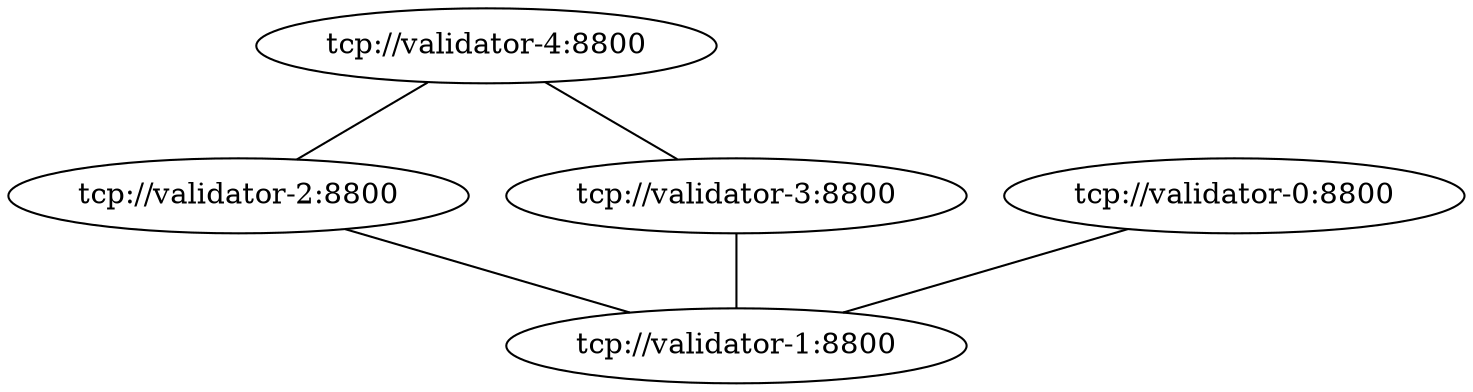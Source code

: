 strict graph peers {
    "tcp://validator-4:8800" -- "tcp://validator-2:8800"
    "tcp://validator-4:8800" -- "tcp://validator-3:8800"
    "tcp://validator-2:8800" -- "tcp://validator-1:8800"
    "tcp://validator-2:8800" -- "tcp://validator-4:8800"
    "tcp://validator-0:8800" -- "tcp://validator-1:8800"
    "tcp://validator-3:8800" -- "tcp://validator-1:8800"
    "tcp://validator-3:8800" -- "tcp://validator-4:8800"
    "tcp://validator-1:8800" -- "tcp://validator-0:8800"
    "tcp://validator-1:8800" -- "tcp://validator-2:8800"
    "tcp://validator-1:8800" -- "tcp://validator-3:8800"
}
